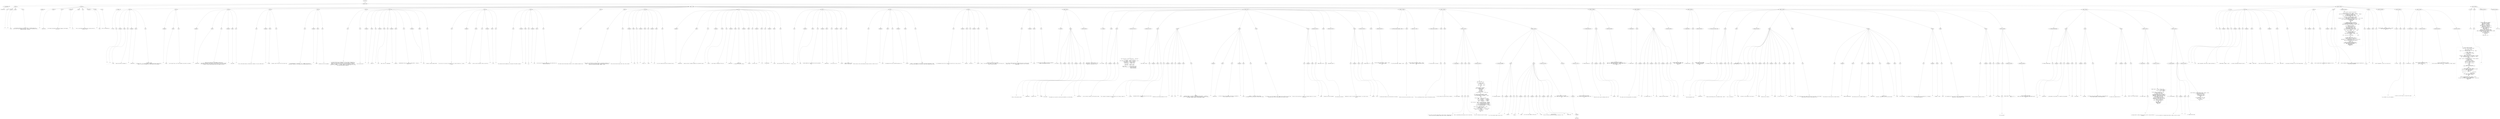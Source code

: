digraph lpegNode {

node [fontname=Helvetica]
edge [style=dashed]

doc_0 [label="doc - 642"]


doc_0 -> { section_1}
{rank=same; section_1}

section_1 [label="section: 1-587"]


// END RANK doc_0

section_1 -> { header_2 prose_3 prose_4 section_5 section_6 section_7}
{rank=same; header_2 prose_3 prose_4 section_5 section_6 section_7}

header_2 [label="1 : Modeselektor"]

prose_3 [label="prose"]

prose_4 [label="prose"]

section_5 [label="section: 12-358"]

section_6 [label="section: 425-514"]

section_7 [label="section: 588-642"]


// END RANK section_1

header_2 -> leaf_8
leaf_8  [color=Gray,shape=rectangle,fontname=Inconsolata,label="* Modeselektor"]
// END RANK header_2

prose_3 -> { raw_9 prespace_10 literal_11 raw_12}
{rank=same; raw_9 prespace_10 literal_11 raw_12}

raw_9 [label="raw"]

prespace_10 [label="prespace"]

literal_11 [label="literal"]

raw_12 [label="raw"]


// END RANK prose_3

raw_9 -> leaf_13
leaf_13  [color=Gray,shape=rectangle,fontname=Inconsolata,label=""]
// END RANK raw_9

prespace_10 -> leaf_14
leaf_14  [color=Gray,shape=rectangle,fontname=Inconsolata,label=""]
// END RANK prespace_10

literal_11 -> leaf_15
leaf_15  [color=Gray,shape=rectangle,fontname=Inconsolata,label="femto"]
// END RANK literal_11

raw_12 -> leaf_16
leaf_16  [color=Gray,shape=rectangle,fontname=Inconsolata,label=" will hold all state for an terminal session, including setup of io,
the main event loop, teardown and exuent.  Soon, we will encapsulate that,
making the library re-entrant.
"]
// END RANK raw_12

prose_4 -> { prespace_17 literal_18 raw_19 prespace_20 literal_21 raw_22 prespace_23 literal_24 raw_25}
{rank=same; prespace_17 literal_18 raw_19 prespace_20 literal_21 raw_22 prespace_23 literal_24 raw_25}

prespace_17 [label="prespace"]

literal_18 [label="literal"]

raw_19 [label="raw"]

prespace_20 [label="prespace"]

literal_21 [label="literal"]

raw_22 [label="raw"]

prespace_23 [label="prespace"]

literal_24 [label="literal"]

raw_25 [label="raw"]


// END RANK prose_4

prespace_17 -> leaf_26
leaf_26  [color=Gray,shape=rectangle,fontname=Inconsolata,label=""]
// END RANK prespace_17

literal_18 -> leaf_27
leaf_27  [color=Gray,shape=rectangle,fontname=Inconsolata,label="modeselektor"]
// END RANK literal_18

raw_19 -> leaf_28
leaf_28  [color=Gray,shape=rectangle,fontname=Inconsolata,label=" is the modal interpreter for the repl language, which becomes
the core of"]
// END RANK raw_19

prespace_20 -> leaf_29
leaf_29  [color=Gray,shape=rectangle,fontname=Inconsolata,label=" "]
// END RANK prespace_20

literal_21 -> leaf_30
leaf_30  [color=Gray,shape=rectangle,fontname=Inconsolata,label="ed"]
// END RANK literal_21

raw_22 -> leaf_31
leaf_31  [color=Gray,shape=rectangle,fontname=Inconsolata,label=".  This is a glorified lookup table with a state switch and
a pointer to the"]
// END RANK raw_22

prespace_23 -> leaf_32
leaf_32  [color=Gray,shape=rectangle,fontname=Inconsolata,label=" "]
// END RANK prespace_23

literal_24 -> leaf_33
leaf_33  [color=Gray,shape=rectangle,fontname=Inconsolata,label="femto"]
// END RANK literal_24

raw_25 -> leaf_34
leaf_34  [color=Gray,shape=rectangle,fontname=Inconsolata,label="cell we're operating on.

"]
// END RANK raw_25

section_5 -> { header_35 prose_36 prose_37 prose_38 prose_39 prose_40 prose_41 prose_42 prose_43 prose_44 prose_45 prose_46 prose_47 prose_48 prose_49 prose_50 prose_51 prose_52 section_53 section_54 section_55 section_56 section_57 section_58 section_59 section_60 section_61}
{rank=same; header_35 prose_36 prose_37 prose_38 prose_39 prose_40 prose_41 prose_42 prose_43 prose_44 prose_45 prose_46 prose_47 prose_48 prose_49 prose_50 prose_51 prose_52 section_53 section_54 section_55 section_56 section_57 section_58 section_59 section_60 section_61}

header_35 [label="2 : Design"]

prose_36 [label="prose"]

prose_37 [label="prose"]

prose_38 [label="prose"]

prose_39 [label="prose"]

prose_40 [label="prose"]

prose_41 [label="prose"]

prose_42 [label="prose"]

prose_43 [label="prose"]

prose_44 [label="prose"]

prose_45 [label="prose"]

prose_46 [label="prose"]

prose_47 [label="prose"]

prose_48 [label="prose"]

prose_49 [label="prose"]

prose_50 [label="prose"]

prose_51 [label="prose"]

prose_52 [label="prose"]

section_53 [label="section: 84-95"]

section_54 [label="section: 96-172"]

section_55 [label="section: 173-183"]

section_56 [label="section: 184-252"]

section_57 [label="section: 276-288"]

section_58 [label="section: 289-303"]

section_59 [label="section: 304-312"]

section_60 [label="section: 313-342"]

section_61 [label="section: 359-402"]


// END RANK section_5

header_35 -> leaf_62
leaf_62  [color=Gray,shape=rectangle,fontname=Inconsolata,label="** Design"]
// END RANK header_35

prose_36 -> { raw_63 prespace_64 literal_65 raw_66 prespace_67 literal_68 raw_69}
{rank=same; raw_63 prespace_64 literal_65 raw_66 prespace_67 literal_68 raw_69}

raw_63 [label="raw"]

prespace_64 [label="prespace"]

literal_65 [label="literal"]

raw_66 [label="raw"]

prespace_67 [label="prespace"]

literal_68 [label="literal"]

raw_69 [label="raw"]


// END RANK prose_36

raw_63 -> leaf_70
leaf_70  [color=Gray,shape=rectangle,fontname=Inconsolata,label="

 "]
// END RANK raw_63

prespace_64 -> leaf_71
leaf_71  [color=Gray,shape=rectangle,fontname=Inconsolata,label=" "]
// END RANK prespace_64

literal_65 -> leaf_72
leaf_72  [color=Gray,shape=rectangle,fontname=Inconsolata,label="femto"]
// END RANK literal_65

raw_66 -> leaf_73
leaf_73  [color=Gray,shape=rectangle,fontname=Inconsolata,label=" passes keystrokes as messages to"]
// END RANK raw_66

prespace_67 -> leaf_74
leaf_74  [color=Gray,shape=rectangle,fontname=Inconsolata,label=" "]
// END RANK prespace_67

literal_68 -> leaf_75
leaf_75  [color=Gray,shape=rectangle,fontname=Inconsolata,label="modeselektor"]
// END RANK literal_68

raw_69 -> leaf_76
leaf_76  [color=Gray,shape=rectangle,fontname=Inconsolata,label=".  It does no writes
to stdout at all.  It is smart enough to categorize and parse various device
reports, but has no knowledge of why those reports were requested.
"]
// END RANK raw_69

prose_37 -> { prespace_77 literal_78 raw_79}
{rank=same; prespace_77 literal_78 raw_79}

prespace_77 [label="prespace"]

literal_78 [label="literal"]

raw_79 [label="raw"]


// END RANK prose_37

prespace_77 -> leaf_80
leaf_80  [color=Gray,shape=rectangle,fontname=Inconsolata,label=""]
// END RANK prespace_77

literal_78 -> leaf_81
leaf_81  [color=Gray,shape=rectangle,fontname=Inconsolata,label="femto"]
// END RANK literal_78

raw_79 -> leaf_82
leaf_82  [color=Gray,shape=rectangle,fontname=Inconsolata,label=" runs the event loop, so all other members are pulled in as modules.
"]
// END RANK raw_79

prose_38 -> { prespace_83 literal_84 raw_85 prespace_86 literal_87 raw_88}
{rank=same; prespace_83 literal_84 raw_85 prespace_86 literal_87 raw_88}

prespace_83 [label="prespace"]

literal_84 [label="literal"]

raw_85 [label="raw"]

prespace_86 [label="prespace"]

literal_87 [label="literal"]

raw_88 [label="raw"]


// END RANK prose_38

prespace_83 -> leaf_89
leaf_89  [color=Gray,shape=rectangle,fontname=Inconsolata,label=""]
// END RANK prespace_83

literal_84 -> leaf_90
leaf_90  [color=Gray,shape=rectangle,fontname=Inconsolata,label="modeselektor"]
// END RANK literal_84

raw_85 -> leaf_91
leaf_91  [color=Gray,shape=rectangle,fontname=Inconsolata,label=" takes care of system-level housekeeping: opening files
and sockets, keeping command history, fuzzy completion, and has its own eval
loop off the main track.  For evaluating lines, it will call a small executor,
so that in a little while we can put the user program in its own"]
// END RANK raw_85

prespace_86 -> leaf_92
leaf_92  [color=Gray,shape=rectangle,fontname=Inconsolata,label=" "]
// END RANK prespace_86

literal_87 -> leaf_93
leaf_93  [color=Gray,shape=rectangle,fontname=Inconsolata,label="LuaL_state"]
// END RANK literal_87

raw_88 -> leaf_94
leaf_94  [color=Gray,shape=rectangle,fontname=Inconsolata,label=".
"]
// END RANK raw_88

prose_39 -> { raw_95 prespace_96 literal_97 raw_98}
{rank=same; raw_95 prespace_96 literal_97 raw_98}

raw_95 [label="raw"]

prespace_96 [label="prespace"]

literal_97 [label="literal"]

raw_98 [label="raw"]


// END RANK prose_39

raw_95 -> leaf_99
leaf_99  [color=Gray,shape=rectangle,fontname=Inconsolata,label="
This is both good practice, and absolutely necessary if we are to REPL other"]
// END RANK raw_95

prespace_96 -> leaf_100
leaf_100  [color=Gray,shape=rectangle,fontname=Inconsolata,label=""]
// END RANK prespace_96

literal_97 -> leaf_101
leaf_101  [color=Gray,shape=rectangle,fontname=Inconsolata,label="bridge"]
// END RANK literal_97

raw_98 -> leaf_102
leaf_102  [color=Gray,shape=rectangle,fontname=Inconsolata,label=" programs, each of which has its own event loop.
"]
// END RANK raw_98

prose_40 -> { raw_103 prespace_104 literal_105 raw_106}
{rank=same; raw_103 prespace_104 literal_105 raw_106}

raw_103 [label="raw"]

prespace_104 [label="prespace"]

literal_105 [label="literal"]

raw_106 [label="raw"]


// END RANK prose_40

raw_103 -> leaf_107
leaf_107  [color=Gray,shape=rectangle,fontname=Inconsolata,label="
The implementation is essentially a VM.  Category and value are
successively looked up in jump tables and the method applied with the"]
// END RANK raw_103

prespace_104 -> leaf_108
leaf_108  [color=Gray,shape=rectangle,fontname=Inconsolata,label=" "]
// END RANK prespace_104

literal_105 -> leaf_109
leaf_109  [color=Gray,shape=rectangle,fontname=Inconsolata,label="modeS"]
// END RANK literal_105

raw_106 -> leaf_110
leaf_110  [color=Gray,shape=rectangle,fontname=Inconsolata,label="
instance as the first argument.
"]
// END RANK raw_106

prose_41 -> { raw_111}
{rank=same; raw_111}

raw_111 [label="raw"]


// END RANK prose_41

raw_111 -> leaf_112
leaf_112  [color=Gray,shape=rectangle,fontname=Inconsolata,label="
The state machine has to represent two sorts of state: the mode we're
operating in, and a buffer of commands.  Our mode engine is modeled after
emacs: rather than have some kind of flag that can be set to \"insert\",
\"navigate\", \"command\", or \"visual\", these will be modeled as swiching the
pointer to jump tables.  If a command needs to know which mode it's in, this
can be done with pointer comparison.
"]
// END RANK raw_111

prose_42 -> { raw_113 prespace_114 literal_115 raw_116 prespace_117 literal_118 raw_119 prespace_120 literal_121 raw_122 prespace_123 literal_124 raw_125}
{rank=same; raw_113 prespace_114 literal_115 raw_116 prespace_117 literal_118 raw_119 prespace_120 literal_121 raw_122 prespace_123 literal_124 raw_125}

raw_113 [label="raw"]

prespace_114 [label="prespace"]

literal_115 [label="literal"]

raw_116 [label="raw"]

prespace_117 [label="prespace"]

literal_118 [label="literal"]

raw_119 [label="raw"]

prespace_120 [label="prespace"]

literal_121 [label="literal"]

raw_122 [label="raw"]

prespace_123 [label="prespace"]

literal_124 [label="literal"]

raw_125 [label="raw"]


// END RANK prose_42

raw_113 -> leaf_126
leaf_126  [color=Gray,shape=rectangle,fontname=Inconsolata,label="
We're starting with"]
// END RANK raw_113

prespace_114 -> leaf_127
leaf_127  [color=Gray,shape=rectangle,fontname=Inconsolata,label=" "]
// END RANK prespace_114

literal_115 -> leaf_128
leaf_128  [color=Gray,shape=rectangle,fontname=Inconsolata,label="vi"]
// END RANK literal_115

raw_116 -> leaf_129
leaf_129  [color=Gray,shape=rectangle,fontname=Inconsolata,label=" mode and"]
// END RANK raw_116

prespace_117 -> leaf_130
leaf_130  [color=Gray,shape=rectangle,fontname=Inconsolata,label=" "]
// END RANK prespace_117

literal_118 -> leaf_131
leaf_131  [color=Gray,shape=rectangle,fontname=Inconsolata,label="nerf"]
// END RANK literal_118

raw_119 -> leaf_132
leaf_132  [color=Gray,shape=rectangle,fontname=Inconsolata,label=" mode, which is a lightweight"]
// END RANK raw_119

prespace_120 -> leaf_133
leaf_133  [color=Gray,shape=rectangle,fontname=Inconsolata,label=""]
// END RANK prespace_120

literal_121 -> leaf_134
leaf_134  [color=Gray,shape=rectangle,fontname=Inconsolata,label="readline"]
// END RANK literal_121

raw_122 -> leaf_135
leaf_135  [color=Gray,shape=rectangle,fontname=Inconsolata,label=" implementation that won't use the command buffer.  Issuing a
command like"]
// END RANK raw_122

prespace_123 -> leaf_136
leaf_136  [color=Gray,shape=rectangle,fontname=Inconsolata,label=" "]
// END RANK prespace_123

literal_124 -> leaf_137
leaf_137  [color=Gray,shape=rectangle,fontname=Inconsolata,label="d3w"]
// END RANK literal_124

raw_125 -> leaf_138
leaf_138  [color=Gray,shape=rectangle,fontname=Inconsolata,label=" requires a simple command buffer.
"]
// END RANK raw_125

prose_43 -> { raw_139 prespace_140 literal_141 raw_142 prespace_143 literal_144 raw_145}
{rank=same; raw_139 prespace_140 literal_141 raw_142 prespace_143 literal_144 raw_145}

raw_139 [label="raw"]

prespace_140 [label="prespace"]

literal_141 [label="literal"]

raw_142 [label="raw"]

prespace_143 [label="prespace"]

literal_144 [label="literal"]

raw_145 [label="raw"]


// END RANK prose_43

raw_139 -> leaf_146
leaf_146  [color=Gray,shape=rectangle,fontname=Inconsolata,label="
The syntax can't be tied to the semantics in any tighly-coupled way. I intend
to support"]
// END RANK raw_139

prespace_140 -> leaf_147
leaf_147  [color=Gray,shape=rectangle,fontname=Inconsolata,label=" "]
// END RANK prespace_140

literal_141 -> leaf_148
leaf_148  [color=Gray,shape=rectangle,fontname=Inconsolata,label="kakoune"]
// END RANK literal_141

raw_142 -> leaf_149
leaf_149  [color=Gray,shape=rectangle,fontname=Inconsolata,label=" syntax as soon as possible; there you would say"]
// END RANK raw_142

prespace_143 -> leaf_150
leaf_150  [color=Gray,shape=rectangle,fontname=Inconsolata,label=" "]
// END RANK prespace_143

literal_144 -> leaf_151
leaf_151  [color=Gray,shape=rectangle,fontname=Inconsolata,label="w3d"]
// END RANK literal_144

raw_145 -> leaf_152
leaf_152  [color=Gray,shape=rectangle,fontname=Inconsolata,label=".
"]
// END RANK raw_145

prose_44 -> { raw_153 prespace_154 literal_155 raw_156 prespace_157 literal_158 raw_159}
{rank=same; raw_153 prespace_154 literal_155 raw_156 prespace_157 literal_158 raw_159}

raw_153 [label="raw"]

prespace_154 [label="prespace"]

literal_155 [label="literal"]

raw_156 [label="raw"]

prespace_157 [label="prespace"]

literal_158 [label="literal"]

raw_159 [label="raw"]


// END RANK prose_44

raw_153 -> leaf_160
leaf_160  [color=Gray,shape=rectangle,fontname=Inconsolata,label="
This implies that the commands can't be aware of the buffer; because"]
// END RANK raw_153

prespace_154 -> leaf_161
leaf_161  [color=Gray,shape=rectangle,fontname=Inconsolata,label=" "]
// END RANK prespace_154

literal_155 -> leaf_162
leaf_162  [color=Gray,shape=rectangle,fontname=Inconsolata,label="d3w"]
// END RANK literal_155

raw_156 -> leaf_163
leaf_163  [color=Gray,shape=rectangle,fontname=Inconsolata,label="
and"]
// END RANK raw_156

prespace_157 -> leaf_164
leaf_164  [color=Gray,shape=rectangle,fontname=Inconsolata,label=" "]
// END RANK prespace_157

literal_158 -> leaf_165
leaf_165  [color=Gray,shape=rectangle,fontname=Inconsolata,label="w3d"]
// END RANK literal_158

raw_159 -> leaf_166
leaf_166  [color=Gray,shape=rectangle,fontname=Inconsolata,label=" are two ways of saying the same thing, they should end in an
identical method call.
"]
// END RANK raw_159

prose_45 -> { raw_167}
{rank=same; raw_167}

raw_167 [label="raw"]


// END RANK prose_45

raw_167 -> leaf_168
leaf_168  [color=Gray,shape=rectangle,fontname=Inconsolata,label="
This means when the time comes we handle it with a secondary dispatch layer.
"]
// END RANK raw_167

prose_46 -> { raw_169}
{rank=same; raw_169}

raw_169 [label="raw"]


// END RANK prose_46

raw_169 -> leaf_170
leaf_170  [color=Gray,shape=rectangle,fontname=Inconsolata,label="
There really are effectively arbitrary levels of indirection possible in an
editor.  This is why we must be absolutely consistent about everything
receiving the same tuple (modeS, category, value).
"]
// END RANK raw_169

prose_47 -> { raw_171 prespace_172 literal_173 raw_174 prespace_175 literal_176 raw_177 prespace_178 literal_179 raw_180}
{rank=same; raw_171 prespace_172 literal_173 raw_174 prespace_175 literal_176 raw_177 prespace_178 literal_179 raw_180}

raw_171 [label="raw"]

prespace_172 [label="prespace"]

literal_173 [label="literal"]

raw_174 [label="raw"]

prespace_175 [label="prespace"]

literal_176 [label="literal"]

raw_177 [label="raw"]

prespace_178 [label="prespace"]

literal_179 [label="literal"]

raw_180 [label="raw"]


// END RANK prose_47

raw_171 -> leaf_181
leaf_181  [color=Gray,shape=rectangle,fontname=Inconsolata,label="
They must also have the same return type, with is either"]
// END RANK raw_171

prespace_172 -> leaf_182
leaf_182  [color=Gray,shape=rectangle,fontname=Inconsolata,label=" "]
// END RANK prespace_172

literal_173 -> leaf_183
leaf_183  [color=Gray,shape=rectangle,fontname=Inconsolata,label="true"]
// END RANK literal_173

raw_174 -> leaf_184
leaf_184  [color=Gray,shape=rectangle,fontname=Inconsolata,label=" or"]
// END RANK raw_174

prespace_175 -> leaf_185
leaf_185  [color=Gray,shape=rectangle,fontname=Inconsolata,label=""]
// END RANK prespace_175

literal_176 -> leaf_186
leaf_186  [color=Gray,shape=rectangle,fontname=Inconsolata,label="false, err"]
// END RANK literal_176

raw_177 -> leaf_187
leaf_187  [color=Gray,shape=rectangle,fontname=Inconsolata,label="  where"]
// END RANK raw_177

prespace_178 -> leaf_188
leaf_188  [color=Gray,shape=rectangle,fontname=Inconsolata,label=" "]
// END RANK prespace_178

literal_179 -> leaf_189
leaf_189  [color=Gray,shape=rectangle,fontname=Inconsolata,label="err"]
// END RANK literal_179

raw_180 -> leaf_190
leaf_190  [color=Gray,shape=rectangle,fontname=Inconsolata,label=" is an error object which may be a primitive string.
"]
// END RANK raw_180

prose_48 -> { prespace_191 literal_192 raw_193 prespace_194 literal_195 raw_196 prespace_197 literal_198 raw_199 prespace_200 literal_201 raw_202 prespace_203 literal_204 raw_205 prespace_206 literal_207 raw_208}
{rank=same; prespace_191 literal_192 raw_193 prespace_194 literal_195 raw_196 prespace_197 literal_198 raw_199 prespace_200 literal_201 raw_202 prespace_203 literal_204 raw_205 prespace_206 literal_207 raw_208}

prespace_191 [label="prespace"]

literal_192 [label="literal"]

raw_193 [label="raw"]

prespace_194 [label="prespace"]

literal_195 [label="literal"]

raw_196 [label="raw"]

prespace_197 [label="prespace"]

literal_198 [label="literal"]

raw_199 [label="raw"]

prespace_200 [label="prespace"]

literal_201 [label="literal"]

raw_202 [label="raw"]

prespace_203 [label="prespace"]

literal_204 [label="literal"]

raw_205 [label="raw"]

prespace_206 [label="prespace"]

literal_207 [label="literal"]

raw_208 [label="raw"]


// END RANK prose_48

prespace_191 -> leaf_209
leaf_209  [color=Gray,shape=rectangle,fontname=Inconsolata,label=""]
// END RANK prespace_191

literal_192 -> leaf_210
leaf_210  [color=Gray,shape=rectangle,fontname=Inconsolata,label="modeselektor"]
// END RANK literal_192

raw_193 -> leaf_211
leaf_211  [color=Gray,shape=rectangle,fontname=Inconsolata,label=" passes any edit or movement commands to an internally-owned"]
// END RANK raw_193

prespace_194 -> leaf_212
leaf_212  [color=Gray,shape=rectangle,fontname=Inconsolata,label=""]
// END RANK prespace_194

literal_195 -> leaf_213
leaf_213  [color=Gray,shape=rectangle,fontname=Inconsolata,label="txtbuf"]
// END RANK literal_195

raw_196 -> leaf_214
leaf_214  [color=Gray,shape=rectangle,fontname=Inconsolata,label=", which keeps all modeling of the line. "]
// END RANK raw_196

prespace_197 -> leaf_215
leaf_215  [color=Gray,shape=rectangle,fontname=Inconsolata,label=" "]
// END RANK prespace_197

literal_198 -> leaf_216
leaf_216  [color=Gray,shape=rectangle,fontname=Inconsolata,label="modeselektor"]
// END RANK literal_198

raw_199 -> leaf_217
leaf_217  [color=Gray,shape=rectangle,fontname=Inconsolata,label=" decides when
to repaint the screen, calling"]
// END RANK raw_199

prespace_200 -> leaf_218
leaf_218  [color=Gray,shape=rectangle,fontname=Inconsolata,label=" "]
// END RANK prespace_200

literal_201 -> leaf_219
leaf_219  [color=Gray,shape=rectangle,fontname=Inconsolata,label="rainbuf"]
// END RANK literal_201

raw_202 -> leaf_220
leaf_220  [color=Gray,shape=rectangle,fontname=Inconsolata,label=" (currently just"]
// END RANK raw_202

prespace_203 -> leaf_221
leaf_221  [color=Gray,shape=rectangle,fontname=Inconsolata,label=" "]
// END RANK prespace_203

literal_204 -> leaf_222
leaf_222  [color=Gray,shape=rectangle,fontname=Inconsolata,label="lex"]
// END RANK literal_204

raw_205 -> leaf_223
leaf_223  [color=Gray,shape=rectangle,fontname=Inconsolata,label=") with a region
of"]
// END RANK raw_205

prespace_206 -> leaf_224
leaf_224  [color=Gray,shape=rectangle,fontname=Inconsolata,label=" "]
// END RANK prespace_206

literal_207 -> leaf_225
leaf_225  [color=Gray,shape=rectangle,fontname=Inconsolata,label="txtbuf"]
// END RANK literal_207

raw_208 -> leaf_226
leaf_226  [color=Gray,shape=rectangle,fontname=Inconsolata,label=" and instructions as to how to paint it.
"]
// END RANK raw_208

prose_49 -> { raw_227 prespace_228 literal_229 raw_230 prespace_231 literal_232 raw_233 prespace_234 literal_235 raw_236}
{rank=same; raw_227 prespace_228 literal_229 raw_230 prespace_231 literal_232 raw_233 prespace_234 literal_235 raw_236}

raw_227 [label="raw"]

prespace_228 [label="prespace"]

literal_229 [label="literal"]

raw_230 [label="raw"]

prespace_231 [label="prespace"]

literal_232 [label="literal"]

raw_233 [label="raw"]

prespace_234 [label="prespace"]

literal_235 [label="literal"]

raw_236 [label="raw"]


// END RANK prose_49

raw_227 -> leaf_237
leaf_237  [color=Gray,shape=rectangle,fontname=Inconsolata,label="
There is one"]
// END RANK raw_227

prespace_228 -> leaf_238
leaf_238  [color=Gray,shape=rectangle,fontname=Inconsolata,label=" "]
// END RANK prespace_228

literal_229 -> leaf_239
leaf_239  [color=Gray,shape=rectangle,fontname=Inconsolata,label="deck"]
// END RANK literal_229

raw_230 -> leaf_240
leaf_240  [color=Gray,shape=rectangle,fontname=Inconsolata,label=" instance member per screen, which tiles the available
space. "]
// END RANK raw_230

prespace_231 -> leaf_241
leaf_241  [color=Gray,shape=rectangle,fontname=Inconsolata,label=" "]
// END RANK prespace_231

literal_232 -> leaf_242
leaf_242  [color=Gray,shape=rectangle,fontname=Inconsolata,label="modeselektor"]
// END RANK literal_232

raw_233 -> leaf_243
leaf_243  [color=Gray,shape=rectangle,fontname=Inconsolata,label=" is the writer, and"]
// END RANK raw_233

prespace_234 -> leaf_244
leaf_244  [color=Gray,shape=rectangle,fontname=Inconsolata,label=" "]
// END RANK prespace_234

literal_235 -> leaf_245
leaf_245  [color=Gray,shape=rectangle,fontname=Inconsolata,label="rainbuf"]
// END RANK literal_235

raw_236 -> leaf_246
leaf_246  [color=Gray,shape=rectangle,fontname=Inconsolata,label=" holds a pointer to the
table for read access.
"]
// END RANK raw_236

prose_50 -> { raw_247 prespace_248 literal_249 raw_250 prespace_251 literal_252 raw_253}
{rank=same; raw_247 prespace_248 literal_249 raw_250 prespace_251 literal_252 raw_253}

raw_247 [label="raw"]

prespace_248 [label="prespace"]

literal_249 [label="literal"]

raw_250 [label="raw"]

prespace_251 [label="prespace"]

literal_252 [label="literal"]

raw_253 [label="raw"]


// END RANK prose_50

raw_247 -> leaf_254
leaf_254  [color=Gray,shape=rectangle,fontname=Inconsolata,label="
When we have our fancy parse engine and quipu structure, txtbuf will call"]
// END RANK raw_247

prespace_248 -> leaf_255
leaf_255  [color=Gray,shape=rectangle,fontname=Inconsolata,label=""]
// END RANK prespace_248

literal_249 -> leaf_256
leaf_256  [color=Gray,shape=rectangle,fontname=Inconsolata,label="comb"]
// END RANK literal_249

raw_250 -> leaf_257
leaf_257  [color=Gray,shape=rectangle,fontname=Inconsolata,label=" to redecorate the syntax tree before passing it to"]
// END RANK raw_250

prespace_251 -> leaf_258
leaf_258  [color=Gray,shape=rectangle,fontname=Inconsolata,label=" "]
// END RANK prespace_251

literal_252 -> leaf_259
leaf_259  [color=Gray,shape=rectangle,fontname=Inconsolata,label="rainbuf"]
// END RANK literal_252

raw_253 -> leaf_260
leaf_260  [color=Gray,shape=rectangle,fontname=Inconsolata,label=" for
markup.  At the moment I'm just going to write some crude lexers, which
will be more than enough for Clu and Lua, which have straightforward syntax.
"]
// END RANK raw_253

prose_51 -> { raw_261 prespace_262 literal_263 raw_264 prespace_265 literal_266 raw_267}
{rank=same; raw_261 prespace_262 literal_263 raw_264 prespace_265 literal_266 raw_267}

raw_261 [label="raw"]

prespace_262 [label="prespace"]

literal_263 [label="literal"]

raw_264 [label="raw"]

prespace_265 [label="prespace"]

literal_266 [label="literal"]

raw_267 [label="raw"]


// END RANK prose_51

raw_261 -> leaf_268
leaf_268  [color=Gray,shape=rectangle,fontname=Inconsolata,label="
An intermediate step could just squeeze the txtbuf into a string, parse it
with"]
// END RANK raw_261

prespace_262 -> leaf_269
leaf_269  [color=Gray,shape=rectangle,fontname=Inconsolata,label=" "]
// END RANK prespace_262

literal_263 -> leaf_270
leaf_270  [color=Gray,shape=rectangle,fontname=Inconsolata,label="espalier"]
// END RANK literal_263

raw_264 -> leaf_271
leaf_271  [color=Gray,shape=rectangle,fontname=Inconsolata,label=" and emit a"]
// END RANK raw_264

prespace_265 -> leaf_272
leaf_272  [color=Gray,shape=rectangle,fontname=Inconsolata,label=" "]
// END RANK prespace_265

literal_266 -> leaf_273
leaf_273  [color=Gray,shape=rectangle,fontname=Inconsolata,label="rainbuf"]
// END RANK literal_266

raw_267 -> leaf_274
leaf_274  [color=Gray,shape=rectangle,fontname=Inconsolata,label=" through the usual recursive method
lookup.  The problem isn't speed, not for a REPL, it's not having error
recovery parsing available.
"]
// END RANK raw_267

prose_52 -> { raw_275 prespace_276 literal_277 raw_278}
{rank=same; raw_275 prespace_276 literal_277 raw_278}

raw_275 [label="raw"]

prespace_276 [label="prespace"]

literal_277 [label="literal"]

raw_278 [label="raw"]


// END RANK prose_52

raw_275 -> leaf_279
leaf_279  [color=Gray,shape=rectangle,fontname=Inconsolata,label="
I will likely content myself with a grammar that kicks in when the user
presses return.  I'll want that to perform rewrites (such as removing
outer-level"]
// END RANK raw_275

prespace_276 -> leaf_280
leaf_280  [color=Gray,shape=rectangle,fontname=Inconsolata,label=" "]
// END RANK prespace_276

literal_277 -> leaf_281
leaf_281  [color=Gray,shape=rectangle,fontname=Inconsolata,label="local"]
// END RANK literal_277

raw_278 -> leaf_282
leaf_282  [color=Gray,shape=rectangle,fontname=Inconsolata,label="s to facilicate copy-pasting) and keep the readline
grammar from becoming too ad-hoc.

"]
// END RANK raw_278

section_53 -> { header_283 prose_284 codeblock_285}
{rank=same; header_283 prose_284 codeblock_285}

header_283 [label="4 : asserts"]

prose_284 [label="prose"]

codeblock_285 [label="code block 89-93"]


// END RANK section_53

header_283 -> leaf_286
leaf_286  [color=Gray,shape=rectangle,fontname=Inconsolata,label="**** asserts"]
// END RANK header_283

prose_284 -> { raw_287 prespace_288 literal_289 raw_290 prespace_291 literal_292 raw_293}
{rank=same; raw_287 prespace_288 literal_289 raw_290 prespace_291 literal_292 raw_293}

raw_287 [label="raw"]

prespace_288 [label="prespace"]

literal_289 [label="literal"]

raw_290 [label="raw"]

prespace_291 [label="prespace"]

literal_292 [label="literal"]

raw_293 [label="raw"]


// END RANK prose_284

raw_287 -> leaf_294
leaf_294  [color=Gray,shape=rectangle,fontname=Inconsolata,label="

  There is little sense running"]
// END RANK raw_287

prespace_288 -> leaf_295
leaf_295  [color=Gray,shape=rectangle,fontname=Inconsolata,label=" "]
// END RANK prespace_288

literal_289 -> leaf_296
leaf_296  [color=Gray,shape=rectangle,fontname=Inconsolata,label="modeselektor"]
// END RANK literal_289

raw_290 -> leaf_297
leaf_297  [color=Gray,shape=rectangle,fontname=Inconsolata,label=" outside of the"]
// END RANK raw_290

prespace_291 -> leaf_298
leaf_298  [color=Gray,shape=rectangle,fontname=Inconsolata,label=" "]
// END RANK prespace_291

literal_292 -> leaf_299
leaf_299  [color=Gray,shape=rectangle,fontname=Inconsolata,label="bridge"]
// END RANK literal_292

raw_293 -> leaf_300
leaf_300  [color=Gray,shape=rectangle,fontname=Inconsolata,label="
environment.
"]
// END RANK raw_293

codeblock_285 -> leaf_301
leaf_301  [color=Gray,shape=rectangle,fontname=Inconsolata,label="assert(meta, \"must have meta in _G\")
assert(write, \"must have write in _G\")
assert(ts, \"must have ts in _G\")"]
// END RANK codeblock_285

section_54 -> { header_302 prose_303 prose_304 codeblock_305 codeblock_306 prose_307 prose_308 prose_309 prose_310 prose_311 codeblock_312 prose_313 codeblock_314 prose_315 codeblock_316 prose_317 codeblock_318}
{rank=same; header_302 prose_303 prose_304 codeblock_305 codeblock_306 prose_307 prose_308 prose_309 prose_310 prose_311 codeblock_312 prose_313 codeblock_314 prose_315 codeblock_316 prose_317 codeblock_318}

header_302 [label="4 : includes"]

prose_303 [label="prose"]

prose_304 [label="prose"]

codeblock_305 [label="code block 102-119"]

codeblock_306 [label="code block 121-123"]

prose_307 [label="prose"]

prose_308 [label="prose"]

prose_309 [label="prose"]

prose_310 [label="prose"]

prose_311 [label="prose"]

codeblock_312 [label="code block 146-148"]

prose_313 [label="prose"]

codeblock_314 [label="code block 152-154"]

prose_315 [label="prose"]

codeblock_316 [label="code block 159-161"]

prose_317 [label="prose"]

codeblock_318 [label="code block 166-170"]


// END RANK section_54

header_302 -> leaf_319
leaf_319  [color=Gray,shape=rectangle,fontname=Inconsolata,label="**** includes"]
// END RANK header_302

prose_303 -> { raw_320}
{rank=same; raw_320}

raw_320 [label="raw"]


// END RANK prose_303

raw_320 -> leaf_321
leaf_321  [color=Gray,shape=rectangle,fontname=Inconsolata,label="

The easiest way to go mad in concurrent environments is to share memory.
"]
// END RANK raw_320

prose_304 -> { prespace_322 literal_323 raw_324}
{rank=same; prespace_322 literal_323 raw_324}

prespace_322 [label="prespace"]

literal_323 [label="literal"]

raw_324 [label="raw"]


// END RANK prose_304

prespace_322 -> leaf_325
leaf_325  [color=Gray,shape=rectangle,fontname=Inconsolata,label=""]
// END RANK prespace_322

literal_323 -> leaf_326
leaf_326  [color=Gray,shape=rectangle,fontname=Inconsolata,label="modeselektor"]
// END RANK literal_323

raw_324 -> leaf_327
leaf_327  [color=Gray,shape=rectangle,fontname=Inconsolata,label=" will own txtbuf, historian, and the entire screen.
"]
// END RANK raw_324

codeblock_305 -> leaf_328
leaf_328  [color=Gray,shape=rectangle,fontname=Inconsolata,label="local stacktrace = require \"stacktrace\" . stacktrace

local Txtbuf    = require \"txtbuf\"
local Resbuf    = require \"resbuf\" -- Not currently used...
local Rainbuf   = require \"rainbuf\"
local Historian = require \"historian\"
local Lex       = require \"lex\"
local Zoneherd  = require \"zone\"

local Nerf   = require \"nerf\"
local Search = require \"search\"

local concat         = assert(table.concat)
local sub, gsub, rep = assert(string.sub),
                       assert(string.gsub),
                       assert(string.rep)"]
// END RANK codeblock_305

codeblock_306 -> leaf_329
leaf_329  [color=Gray,shape=rectangle,fontname=Inconsolata,label="local ModeS = meta()"]
// END RANK codeblock_306

prose_307 -> { raw_330 prespace_331 literal_332 raw_333}
{rank=same; raw_330 prespace_331 literal_332 raw_333}

raw_330 [label="raw"]

prespace_331 [label="prespace"]

literal_332 [label="literal"]

raw_333 [label="raw"]


// END RANK prose_307

raw_330 -> leaf_334
leaf_334  [color=Gray,shape=rectangle,fontname=Inconsolata,label="
Color schemes are supposed to be one-and-done, and I strongly suspect we
have a"]
// END RANK raw_330

prespace_331 -> leaf_335
leaf_335  [color=Gray,shape=rectangle,fontname=Inconsolata,label=" "]
// END RANK prespace_331

literal_332 -> leaf_336
leaf_336  [color=Gray,shape=rectangle,fontname=Inconsolata,label="__concat"]
// END RANK literal_332

raw_333 -> leaf_337
leaf_337  [color=Gray,shape=rectangle,fontname=Inconsolata,label=" dominated workflow, although I have yet to turn on the
profiler.
"]
// END RANK raw_333

prose_308 -> { raw_338 prespace_339 literal_340 raw_341 prespace_342 literal_343 raw_344}
{rank=same; raw_338 prespace_339 literal_340 raw_341 prespace_342 literal_343 raw_344}

raw_338 [label="raw"]

prespace_339 [label="prespace"]

literal_340 [label="literal"]

raw_341 [label="raw"]

prespace_342 [label="prespace"]

literal_343 [label="literal"]

raw_344 [label="raw"]


// END RANK prose_308

raw_338 -> leaf_345
leaf_345  [color=Gray,shape=rectangle,fontname=Inconsolata,label="
Therefore we use reference equality for the"]
// END RANK raw_338

prespace_339 -> leaf_346
leaf_346  [color=Gray,shape=rectangle,fontname=Inconsolata,label=" "]
// END RANK prespace_339

literal_340 -> leaf_347
leaf_347  [color=Gray,shape=rectangle,fontname=Inconsolata,label="color"]
// END RANK literal_340

raw_341 -> leaf_348
leaf_348  [color=Gray,shape=rectangle,fontname=Inconsolata,label=" and"]
// END RANK raw_341

prespace_342 -> leaf_349
leaf_349  [color=Gray,shape=rectangle,fontname=Inconsolata,label=" "]
// END RANK prespace_342

literal_343 -> leaf_350
leaf_350  [color=Gray,shape=rectangle,fontname=Inconsolata,label="hints"]
// END RANK literal_343

raw_344 -> leaf_351
leaf_351  [color=Gray,shape=rectangle,fontname=Inconsolata,label=" tables.
Switching themes is a matter of repopulating those tables.  I intend to
isolate this within an instance so that multiple terminals can each run their
own theme, through a simple 'fat inheritance' method.
"]
// END RANK raw_344

prose_309 -> { prespace_352 literal_353 raw_354 prespace_355 italic_356 raw_357}
{rank=same; prespace_352 literal_353 raw_354 prespace_355 italic_356 raw_357}

prespace_352 [label="prespace"]

literal_353 [label="literal"]

raw_354 [label="raw"]

prespace_355 [label="prespace"]

italic_356 [label="italic"]

raw_357 [label="raw"]


// END RANK prose_309

prespace_352 -> leaf_358
leaf_358  [color=Gray,shape=rectangle,fontname=Inconsolata,label=""]
// END RANK prespace_352

literal_353 -> leaf_359
leaf_359  [color=Gray,shape=rectangle,fontname=Inconsolata,label="modeselektor"]
// END RANK literal_353

raw_354 -> leaf_360
leaf_360  [color=Gray,shape=rectangle,fontname=Inconsolata,label=" is what you might call hypermodal. Everything is isolated in
its own lookup, that is, we use"]
// END RANK raw_354

prespace_355 -> leaf_361
leaf_361  [color=Gray,shape=rectangle,fontname=Inconsolata,label=" "]
// END RANK prespace_355

italic_356 -> leaf_362
leaf_362  [color=Gray,shape=rectangle,fontname=Inconsolata,label="value"]
// END RANK italic_356

raw_357 -> leaf_363
leaf_363  [color=Gray,shape=rectangle,fontname=Inconsolata,label=" equality.  This lets us pass strings
as messages and use jump tables to resolve most things.
"]
// END RANK raw_357

prose_310 -> { raw_364}
{rank=same; raw_364}

raw_364 [label="raw"]


// END RANK prose_310

raw_364 -> leaf_365
leaf_365  [color=Gray,shape=rectangle,fontname=Inconsolata,label="
It typically runs at the speed of human fingers and can afford to be much less
efficient than it will be, even before the JIT gets involved.
"]
// END RANK raw_364

prose_311 -> { raw_366 prespace_367 literal_368 raw_369}
{rank=same; raw_366 prespace_367 literal_368 raw_369}

raw_366 [label="raw"]

prespace_367 [label="prespace"]

literal_368 [label="literal"]

raw_369 [label="raw"]


// END RANK prose_311

raw_366 -> leaf_370
leaf_370  [color=Gray,shape=rectangle,fontname=Inconsolata,label="
Note also that everything is a method, our dispatch pattern will always
include the"]
// END RANK raw_366

prespace_367 -> leaf_371
leaf_371  [color=Gray,shape=rectangle,fontname=Inconsolata,label=" "]
// END RANK prespace_367

literal_368 -> leaf_372
leaf_372  [color=Gray,shape=rectangle,fontname=Inconsolata,label="modeS"]
// END RANK literal_368

raw_369 -> leaf_373
leaf_373  [color=Gray,shape=rectangle,fontname=Inconsolata,label=" instance as the first argument.
"]
// END RANK raw_369

codeblock_312 -> leaf_374
leaf_374  [color=Gray,shape=rectangle,fontname=Inconsolata,label="ModeS.modes = Nerf"]
// END RANK codeblock_312

prose_313 -> { raw_375}
{rank=same; raw_375}

raw_375 [label="raw"]


// END RANK prose_313

raw_375 -> leaf_376
leaf_376  [color=Gray,shape=rectangle,fontname=Inconsolata,label="
With some semi-constants:
"]
// END RANK raw_375

codeblock_314 -> leaf_377
leaf_377  [color=Gray,shape=rectangle,fontname=Inconsolata,label="ModeS.REPL_LINE = 2"]
// END RANK codeblock_314

prose_315 -> { raw_378 prespace_379 literal_380 raw_381}
{rank=same; raw_378 prespace_379 literal_380 raw_381}

raw_378 [label="raw"]

prespace_379 [label="prespace"]

literal_380 [label="literal"]

raw_381 [label="raw"]


// END RANK prose_315

raw_378 -> leaf_382
leaf_382  [color=Gray,shape=rectangle,fontname=Inconsolata,label="
Sometimes its useful to briefly override handlers, so we check values
against"]
// END RANK raw_378

prespace_379 -> leaf_383
leaf_383  [color=Gray,shape=rectangle,fontname=Inconsolata,label=" "]
// END RANK prespace_379

literal_380 -> leaf_384
leaf_384  [color=Gray,shape=rectangle,fontname=Inconsolata,label="special"]
// END RANK literal_380

raw_381 -> leaf_385
leaf_385  [color=Gray,shape=rectangle,fontname=Inconsolata,label=" first:
"]
// END RANK raw_381

codeblock_316 -> leaf_386
leaf_386  [color=Gray,shape=rectangle,fontname=Inconsolata,label="ModeS.special = {}"]
// END RANK codeblock_316

prose_317 -> { raw_387}
{rank=same; raw_387}

raw_387 [label="raw"]


// END RANK prose_317

raw_387 -> leaf_388
leaf_388  [color=Gray,shape=rectangle,fontname=Inconsolata,label="
A simple pass-through so we can see what we're missing.
"]
// END RANK raw_387

codeblock_318 -> leaf_389
leaf_389  [color=Gray,shape=rectangle,fontname=Inconsolata,label="function ModeS.default(modeS, category, value)
    return write(ts(value))
end"]
// END RANK codeblock_318

section_55 -> { header_390 prose_391 codeblock_392}
{rank=same; header_390 prose_391 codeblock_392}

header_390 [label="3 : self-insert(modeS, category, value)"]

prose_391 [label="prose"]

codeblock_392 [label="code block 177-181"]


// END RANK section_55

header_390 -> leaf_393
leaf_393  [color=Gray,shape=rectangle,fontname=Inconsolata,label="*** self-insert(modeS, category, value)"]
// END RANK header_390

prose_391 -> { raw_394}
{rank=same; raw_394}

raw_394 [label="raw"]


// END RANK prose_391

raw_394 -> leaf_395
leaf_395  [color=Gray,shape=rectangle,fontname=Inconsolata,label="

Inserts the value into the txtbuf at cursor.
"]
// END RANK raw_394

codeblock_392 -> leaf_396
leaf_396  [color=Gray,shape=rectangle,fontname=Inconsolata,label="function ModeS.insert(modeS, category, value)
    local success =  modeS.txtbuf:insert(value)
end"]
// END RANK codeblock_392

section_56 -> { header_397 prose_398 prose_399 section_400 section_401}
{rank=same; header_397 prose_398 prose_399 section_400 section_401}

header_397 [label="3 : status painter (colwrite)"]

prose_398 [label="prose"]

prose_399 [label="prose"]

section_400 [label="section: 191-252"]

section_401 [label="section: 253-275"]


// END RANK section_56

header_397 -> leaf_402
leaf_402  [color=Gray,shape=rectangle,fontname=Inconsolata,label="*** status painter (colwrite)"]
// END RANK header_397

prose_398 -> { raw_403}
{rank=same; raw_403}

raw_403 [label="raw"]


// END RANK prose_398

raw_403 -> leaf_404
leaf_404  [color=Gray,shape=rectangle,fontname=Inconsolata,label="

This is a grab-bag with many traces of the bootstrap process.
"]
// END RANK raw_403

prose_399 -> { raw_405}
{rank=same; raw_405}

raw_405 [label="raw"]


// END RANK prose_399

raw_405 -> leaf_406
leaf_406  [color=Gray,shape=rectangle,fontname=Inconsolata,label="
It also contains the state-of-the-art renderers.

"]
// END RANK raw_405

section_400 -> { header_407 prose_408 prose_409 prose_410 codeblock_411}
{rank=same; header_407 prose_408 prose_409 prose_410 codeblock_411}

header_407 [label="4 : bootstrappers"]

prose_408 [label="prose"]

prose_409 [label="prose"]

prose_410 [label="prose"]

codeblock_411 [label="code block 200-251"]


// END RANK section_400

header_407 -> leaf_412
leaf_412  [color=Gray,shape=rectangle,fontname=Inconsolata,label="**** bootstrappers"]
// END RANK header_407

prose_408 -> { raw_413}
{rank=same; raw_413}

raw_413 [label="raw"]


// END RANK prose_408

raw_413 -> leaf_414
leaf_414  [color=Gray,shape=rectangle,fontname=Inconsolata,label="

A lot of this just paints mouse events, which we aren't using and won't be
able to use until we rigorously keep track of what's printed where.
"]
// END RANK raw_413

prose_409 -> { raw_415}
{rank=same; raw_415}

raw_415 [label="raw"]


// END RANK prose_409

raw_415 -> leaf_416
leaf_416  [color=Gray,shape=rectangle,fontname=Inconsolata,label="
Which is painstaking and annoying, but we'll get there...
"]
// END RANK raw_415

prose_410 -> { raw_417}
{rank=same; raw_417}

raw_417 [label="raw"]


// END RANK prose_410

raw_417 -> leaf_418
leaf_418  [color=Gray,shape=rectangle,fontname=Inconsolata,label="
This will continue to exist for awhile.
"]
// END RANK raw_417

codeblock_411 -> leaf_419
leaf_419  [color=Gray,shape=rectangle,fontname=Inconsolata,label="local STAT_ICON = \"◉ \"

local function tf(bool)
   if bool then
      return ts(\"t\", \"true\")
   else
      return ts(\"f\", \"false\")
   end
end

local function pr_mouse(m)
   return a.magenta(m.button) .. \": \"
      .. a.bright(m.kind) .. \" \"
      .. tf(m.shift) .. \" \"
      .. tf(m.meta) .. \" \"
      .. tf(m.ctrl) .. \" \"
      .. tf(m.moving) .. \" \"
      .. tf(m.scrolling) .. \" \"
      .. a.cyan(m.col) .. \",\" .. a.cyan(m.row)
end

local function mk_paint(fragment, shade)
   return function(category, action)
      return shade(category .. fragment .. action)
   end
end

local act_map = { MOUSE  = pr_mouse,
                  NAV    = mk_paint(\": \", a.italic),
                  CTRL   = mk_paint(\": \", c.field),
                  ALT    = mk_paint(\": \", a.underscore),
                  ASCII  = mk_paint(\": \", c.table),
                  NYI    = mk_paint(\": \", a.red)}

local icon_map = { MOUSE = mk_paint(STAT_ICON, c.userdata),
                   NAV   = mk_paint(STAT_ICON, a.magenta),
                   CTRL  = mk_paint(STAT_ICON, a.blue),
                   ALT   = mk_paint(STAT_ICON, c[\"function\"]),
                   ASCII = mk_paint(STAT_ICON, a.green),
                   NYI   = mk_paint(STAT_ICON .. \"! \", a.red) }

local function _make_icon(category, value)
   local icon = \"\"
   if category == \"MOUSE\" then
      phrase = icon_map[category](\"\", pr_mouse(value))
   else
      phrase = icon_map[category](\"\", ts(value))
   end
   return phrase
end"]
// END RANK codeblock_411

section_401 -> { header_420 prose_421 prose_422 codeblock_423 structure_424 codeblock_425}
{rank=same; header_420 prose_421 prose_422 codeblock_423 structure_424 codeblock_425}

header_420 [label="4 : dimensional getters"]

prose_421 [label="prose"]

prose_422 [label="prose"]

codeblock_423 [label="code block 261-265"]

structure_424 [label="structure"]

codeblock_425 [label="code block 270-274"]


// END RANK section_401

header_420 -> leaf_426
leaf_426  [color=Gray,shape=rectangle,fontname=Inconsolata,label="**** dimensional getters"]
// END RANK header_420

prose_421 -> { raw_427 prespace_428 literal_429 raw_430}
{rank=same; raw_427 prespace_428 literal_429 raw_430}

raw_427 [label="raw"]

prespace_428 [label="prespace"]

literal_429 [label="literal"]

raw_430 [label="raw"]


// END RANK prose_421

raw_427 -> leaf_431
leaf_431  [color=Gray,shape=rectangle,fontname=Inconsolata,label="

Any of this business needs to move to the"]
// END RANK raw_427

prespace_428 -> leaf_432
leaf_432  [color=Gray,shape=rectangle,fontname=Inconsolata,label=" "]
// END RANK prespace_428

literal_429 -> leaf_433
leaf_433  [color=Gray,shape=rectangle,fontname=Inconsolata,label="zoneherd"]
// END RANK literal_429

raw_430 -> leaf_434
leaf_434  [color=Gray,shape=rectangle,fontname=Inconsolata,label=".
"]
// END RANK raw_430

prose_422 -> { raw_435 prespace_436 literal_437 raw_438 prespace_439 literal_440 raw_441 prespace_442 literal_443 raw_444}
{rank=same; raw_435 prespace_436 literal_437 raw_438 prespace_439 literal_440 raw_441 prespace_442 literal_443 raw_444}

raw_435 [label="raw"]

prespace_436 [label="prespace"]

literal_437 [label="literal"]

raw_438 [label="raw"]

prespace_439 [label="prespace"]

literal_440 [label="literal"]

raw_441 [label="raw"]

prespace_442 [label="prespace"]

literal_443 [label="literal"]

raw_444 [label="raw"]


// END RANK prose_422

raw_435 -> leaf_445
leaf_445  [color=Gray,shape=rectangle,fontname=Inconsolata,label="
Ideally,"]
// END RANK raw_435

prespace_436 -> leaf_446
leaf_446  [color=Gray,shape=rectangle,fontname=Inconsolata,label=" "]
// END RANK prespace_436

literal_437 -> leaf_447
leaf_447  [color=Gray,shape=rectangle,fontname=Inconsolata,label="modeS"]
// END RANK literal_437

raw_438 -> leaf_448
leaf_448  [color=Gray,shape=rectangle,fontname=Inconsolata,label=" will hold values needed to reflow the"]
// END RANK raw_438

prespace_439 -> leaf_449
leaf_449  [color=Gray,shape=rectangle,fontname=Inconsolata,label=" "]
// END RANK prespace_439

literal_440 -> leaf_450
leaf_450  [color=Gray,shape=rectangle,fontname=Inconsolata,label="zones"]
// END RANK literal_440

raw_441 -> leaf_451
leaf_451  [color=Gray,shape=rectangle,fontname=Inconsolata,label=" and everything
else will be both calculated and accessed (internally) from"]
// END RANK raw_441

prespace_442 -> leaf_452
leaf_452  [color=Gray,shape=rectangle,fontname=Inconsolata,label=" "]
// END RANK prespace_442

literal_443 -> leaf_453
leaf_453  [color=Gray,shape=rectangle,fontname=Inconsolata,label="modeS.zones"]
// END RANK literal_443

raw_444 -> leaf_454
leaf_454  [color=Gray,shape=rectangle,fontname=Inconsolata,label=".
"]
// END RANK raw_444

codeblock_423 -> leaf_455
leaf_455  [color=Gray,shape=rectangle,fontname=Inconsolata,label="function ModeS.cur_col(modeS)
   return modeS.txtbuf.cursor + modeS.l_margin - 1
end"]
// END RANK codeblock_423

structure_424 -> { hashline_456}
{rank=same; hashline_456}

hashline_456 [label="hashline"]


// END RANK structure_424

hashline_456 -> { hashtag_457}
{rank=same; hashtag_457}

hashtag_457 [label="hashtag"]


// END RANK hashline_456

hashtag_457 -> leaf_458
leaf_458  [color=Gray,shape=rectangle,fontname=Inconsolata,label="deprecated"]
// END RANK hashtag_457

codeblock_425 -> leaf_459
leaf_459  [color=Gray,shape=rectangle,fontname=Inconsolata,label="function ModeS.replLine(modeS)
   return modeS.repl_top + #modeS.txtbuf.lines - 1
end"]
// END RANK codeblock_425

section_57 -> { header_460 prose_461 codeblock_462}
{rank=same; header_460 prose_461 codeblock_462}

header_460 [label="3 : ModeS:placeCursor()"]

prose_461 [label="prose"]

codeblock_462 [label="code block 280-286"]


// END RANK section_57

header_460 -> leaf_463
leaf_463  [color=Gray,shape=rectangle,fontname=Inconsolata,label="*** ModeS:placeCursor()"]
// END RANK header_460

prose_461 -> { raw_464 prespace_465 literal_466 raw_467}
{rank=same; raw_464 prespace_465 literal_466 raw_467}

raw_464 [label="raw"]

prespace_465 [label="prespace"]

literal_466 [label="literal"]

raw_467 [label="raw"]


// END RANK prose_461

raw_464 -> leaf_468
leaf_468  [color=Gray,shape=rectangle,fontname=Inconsolata,label="

Places the cursor where it belongs within the"]
// END RANK raw_464

prespace_465 -> leaf_469
leaf_469  [color=Gray,shape=rectangle,fontname=Inconsolata,label=" "]
// END RANK prespace_465

literal_466 -> leaf_470
leaf_470  [color=Gray,shape=rectangle,fontname=Inconsolata,label="command"]
// END RANK literal_466

raw_467 -> leaf_471
leaf_471  [color=Gray,shape=rectangle,fontname=Inconsolata,label=" zone.
"]
// END RANK raw_467

codeblock_462 -> leaf_472
leaf_472  [color=Gray,shape=rectangle,fontname=Inconsolata,label="function ModeS.placeCursor(modeS)
   local col = modeS.zones.command.tc + modeS.txtbuf.cursor - 1
   local row = modeS.zones.command.tr + modeS.txtbuf.cur_row - 1
   write(a.colrow(col, row))
end"]
// END RANK codeblock_462

section_58 -> { header_473 prose_474 prose_475 codeblock_476}
{rank=same; header_473 prose_474 prose_475 codeblock_476}

header_473 [label="3 : ModeS:paint()"]

prose_474 [label="prose"]

prose_475 [label="prose"]

codeblock_476 [label="code block 296-301"]


// END RANK section_58

header_473 -> leaf_477
leaf_477  [color=Gray,shape=rectangle,fontname=Inconsolata,label="*** ModeS:paint()"]
// END RANK header_473

prose_474 -> { raw_478}
{rank=same; raw_478}

raw_478 [label="raw"]


// END RANK prose_474

raw_478 -> leaf_479
leaf_479  [color=Gray,shape=rectangle,fontname=Inconsolata,label="

This simply calls the same method on the zoneherd.
"]
// END RANK raw_478

prose_475 -> { prespace_480 literal_481 raw_482 prespace_483 literal_484 raw_485 prespace_486 literal_487 raw_488}
{rank=same; prespace_480 literal_481 raw_482 prespace_483 literal_484 raw_485 prespace_486 literal_487 raw_488}

prespace_480 [label="prespace"]

literal_481 [label="literal"]

raw_482 [label="raw"]

prespace_483 [label="prespace"]

literal_484 [label="literal"]

raw_485 [label="raw"]

prespace_486 [label="prespace"]

literal_487 [label="literal"]

raw_488 [label="raw"]


// END RANK prose_475

prespace_480 -> leaf_489
leaf_489  [color=Gray,shape=rectangle,fontname=Inconsolata,label=""]
// END RANK prespace_480

literal_481 -> leaf_490
leaf_490  [color=Gray,shape=rectangle,fontname=Inconsolata,label="all"]
// END RANK literal_481

raw_482 -> leaf_491
leaf_491  [color=Gray,shape=rectangle,fontname=Inconsolata,label=" is a boolean which, if"]
// END RANK raw_482

prespace_483 -> leaf_492
leaf_492  [color=Gray,shape=rectangle,fontname=Inconsolata,label=" "]
// END RANK prespace_483

literal_484 -> leaf_493
leaf_493  [color=Gray,shape=rectangle,fontname=Inconsolata,label="true"]
// END RANK literal_484

raw_485 -> leaf_494
leaf_494  [color=Gray,shape=rectangle,fontname=Inconsolata,label=", repaints everything whether"]
// END RANK raw_485

prespace_486 -> leaf_495
leaf_495  [color=Gray,shape=rectangle,fontname=Inconsolata,label=" "]
// END RANK prespace_486

literal_487 -> leaf_496
leaf_496  [color=Gray,shape=rectangle,fontname=Inconsolata,label=".touched"]
// END RANK literal_487

raw_488 -> leaf_497
leaf_497  [color=Gray,shape=rectangle,fontname=Inconsolata,label="
or no.
"]
// END RANK raw_488

codeblock_476 -> leaf_498
leaf_498  [color=Gray,shape=rectangle,fontname=Inconsolata,label="function ModeS.paint(modeS, all)
   modeS.zones:paint(modeS, all)
   return modeS
end"]
// END RANK codeblock_476

section_59 -> { header_499 prose_500 codeblock_501}
{rank=same; header_499 prose_500 codeblock_501}

header_499 [label="3 : ModeS:reflow()"]

prose_500 [label="prose"]

codeblock_501 [label="code block 306-311"]


// END RANK section_59

header_499 -> leaf_502
leaf_502  [color=Gray,shape=rectangle,fontname=Inconsolata,label="*** ModeS:reflow()"]
// END RANK header_499

prose_500 -> { raw_503}
{rank=same; raw_503}

raw_503 [label="raw"]


// END RANK prose_500

raw_503 -> leaf_504
leaf_504  [color=Gray,shape=rectangle,fontname=Inconsolata,label="
"]
// END RANK raw_503

codeblock_501 -> leaf_505
leaf_505  [color=Gray,shape=rectangle,fontname=Inconsolata,label="function ModeS.reflow(modeS)
   modeS.zones:reflow(modeS)
   modeS:paint(true)
end"]
// END RANK codeblock_501

section_60 -> { header_506 prose_507 prose_508 codeblock_509 prose_510 prose_511 prose_512 prose_513 prose_514 prose_515 section_516}
{rank=same; header_506 prose_507 prose_508 codeblock_509 prose_510 prose_511 prose_512 prose_513 prose_514 prose_515 section_516}

header_506 [label="3 : Prompts and modes / raga"]

prose_507 [label="prose"]

prose_508 [label="prose"]

codeblock_509 [label="code block 319-322"]

prose_510 [label="prose"]

prose_511 [label="prose"]

prose_512 [label="prose"]

prose_513 [label="prose"]

prose_514 [label="prose"]

prose_515 [label="prose"]

section_516 [label="section: 343-358"]


// END RANK section_60

header_506 -> leaf_517
leaf_517  [color=Gray,shape=rectangle,fontname=Inconsolata,label="*** Prompts and modes / raga"]
// END RANK header_506

prose_507 -> { raw_518 prespace_519 literal_520 raw_521}
{rank=same; raw_518 prespace_519 literal_520 raw_521}

raw_518 [label="raw"]

prespace_519 [label="prespace"]

literal_520 [label="literal"]

raw_521 [label="raw"]


// END RANK prose_507

raw_518 -> leaf_522
leaf_522  [color=Gray,shape=rectangle,fontname=Inconsolata,label="

Time to add modes to the"]
// END RANK raw_518

prespace_519 -> leaf_523
leaf_523  [color=Gray,shape=rectangle,fontname=Inconsolata,label=" "]
// END RANK prespace_519

literal_520 -> leaf_524
leaf_524  [color=Gray,shape=rectangle,fontname=Inconsolata,label="modeselektor"]
// END RANK literal_520

raw_521 -> leaf_525
leaf_525  [color=Gray,shape=rectangle,fontname=Inconsolata,label="!
"]
// END RANK raw_521

prose_508 -> { raw_526}
{rank=same; raw_526}

raw_526 [label="raw"]


// END RANK prose_508

raw_526 -> leaf_527
leaf_527  [color=Gray,shape=rectangle,fontname=Inconsolata,label="
Right now everything works on the default mode, \"insert\":
"]
// END RANK raw_526

codeblock_509 -> leaf_528
leaf_528  [color=Gray,shape=rectangle,fontname=Inconsolata,label="ModeS.raga = \"nerf\"
ModeS.raga_default = \"nerf\""]
// END RANK codeblock_509

prose_510 -> { raw_529 prespace_530 literal_531 raw_532 prespace_533 literal_534 raw_535 prespace_536 literal_537 raw_538 prespace_539 literal_540 raw_541}
{rank=same; raw_529 prespace_530 literal_531 raw_532 prespace_533 literal_534 raw_535 prespace_536 literal_537 raw_538 prespace_539 literal_540 raw_541}

raw_529 [label="raw"]

prespace_530 [label="prespace"]

literal_531 [label="literal"]

raw_532 [label="raw"]

prespace_533 [label="prespace"]

literal_534 [label="literal"]

raw_535 [label="raw"]

prespace_536 [label="prespace"]

literal_537 [label="literal"]

raw_538 [label="raw"]

prespace_539 [label="prespace"]

literal_540 [label="literal"]

raw_541 [label="raw"]


// END RANK prose_510

raw_529 -> leaf_542
leaf_542  [color=Gray,shape=rectangle,fontname=Inconsolata,label="
Yes, I'm calling it"]
// END RANK raw_529

prespace_530 -> leaf_543
leaf_543  [color=Gray,shape=rectangle,fontname=Inconsolata,label=" "]
// END RANK prespace_530

literal_531 -> leaf_544
leaf_544  [color=Gray,shape=rectangle,fontname=Inconsolata,label="raga"]
// END RANK literal_531

raw_532 -> leaf_545
leaf_545  [color=Gray,shape=rectangle,fontname=Inconsolata,label=" and that's a bit precious, but we have a"]
// END RANK raw_532

prespace_533 -> leaf_546
leaf_546  [color=Gray,shape=rectangle,fontname=Inconsolata,label=" "]
// END RANK prespace_533

literal_534 -> leaf_547
leaf_547  [color=Gray,shape=rectangle,fontname=Inconsolata,label="modes"]
// END RANK literal_534

raw_535 -> leaf_548
leaf_548  [color=Gray,shape=rectangle,fontname=Inconsolata,label="
table and use it heavily. "]
// END RANK raw_535

prespace_536 -> leaf_549
leaf_549  [color=Gray,shape=rectangle,fontname=Inconsolata,label=" "]
// END RANK prespace_536

literal_537 -> leaf_550
leaf_550  [color=Gray,shape=rectangle,fontname=Inconsolata,label="modes"]
// END RANK literal_537

raw_538 -> leaf_551
leaf_551  [color=Gray,shape=rectangle,fontname=Inconsolata,label=" is kind of short for"]
// END RANK raw_538

prespace_539 -> leaf_552
leaf_552  [color=Gray,shape=rectangle,fontname=Inconsolata,label=" "]
// END RANK prespace_539

literal_540 -> leaf_553
leaf_553  [color=Gray,shape=rectangle,fontname=Inconsolata,label="modal selector"]
// END RANK literal_540

raw_541 -> leaf_554
leaf_554  [color=Gray,shape=rectangle,fontname=Inconsolata,label=".
"]
// END RANK raw_541

prose_511 -> { raw_555}
{rank=same; raw_555}

raw_555 [label="raw"]


// END RANK prose_511

raw_555 -> leaf_556
leaf_556  [color=Gray,shape=rectangle,fontname=Inconsolata,label="
We'll need several basic modes and some ways to do overlay, and we need a
single source of truth as to what mode we're in.
"]
// END RANK raw_555

prose_512 -> { raw_557 prespace_558 literal_559 raw_560 prespace_561 literal_562 raw_563 prespace_564 literal_565 raw_566}
{rank=same; raw_557 prespace_558 literal_559 raw_560 prespace_561 literal_562 raw_563 prespace_564 literal_565 raw_566}

raw_557 [label="raw"]

prespace_558 [label="prespace"]

literal_559 [label="literal"]

raw_560 [label="raw"]

prespace_561 [label="prespace"]

literal_562 [label="literal"]

raw_563 [label="raw"]

prespace_564 [label="prespace"]

literal_565 [label="literal"]

raw_566 [label="raw"]


// END RANK prose_512

raw_557 -> leaf_567
leaf_567  [color=Gray,shape=rectangle,fontname=Inconsolata,label="
The entrance for that should be a single function,"]
// END RANK raw_557

prespace_558 -> leaf_568
leaf_568  [color=Gray,shape=rectangle,fontname=Inconsolata,label=" "]
// END RANK prespace_558

literal_559 -> leaf_569
leaf_569  [color=Gray,shape=rectangle,fontname=Inconsolata,label="ModeS:shiftMode(raga)"]
// END RANK literal_559

raw_560 -> leaf_570
leaf_570  [color=Gray,shape=rectangle,fontname=Inconsolata,label=",
which takes care of all stateful changes to"]
// END RANK raw_560

prespace_561 -> leaf_571
leaf_571  [color=Gray,shape=rectangle,fontname=Inconsolata,label=" "]
// END RANK prespace_561

literal_562 -> leaf_572
leaf_572  [color=Gray,shape=rectangle,fontname=Inconsolata,label="modeselektor"]
// END RANK literal_562

raw_563 -> leaf_573
leaf_573  [color=Gray,shape=rectangle,fontname=Inconsolata,label=" needed to enter
the mode.  One thing it will do is set the field"]
// END RANK raw_563

prespace_564 -> leaf_574
leaf_574  [color=Gray,shape=rectangle,fontname=Inconsolata,label=" "]
// END RANK prespace_564

literal_565 -> leaf_575
leaf_575  [color=Gray,shape=rectangle,fontname=Inconsolata,label="raga"]
// END RANK literal_565

raw_566 -> leaf_576
leaf_576  [color=Gray,shape=rectangle,fontname=Inconsolata,label=" to the parameter.
"]
// END RANK raw_566

prose_513 -> { raw_577 prespace_578 literal_579 raw_580}
{rank=same; raw_577 prespace_578 literal_579 raw_580}

raw_577 [label="raw"]

prespace_578 [label="prespace"]

literal_579 [label="literal"]

raw_580 [label="raw"]


// END RANK prose_513

raw_577 -> leaf_581
leaf_581  [color=Gray,shape=rectangle,fontname=Inconsolata,label="
As a general rule, we want mode changes to work generically, by changing
the functions attached to"]
// END RANK raw_577

prespace_578 -> leaf_582
leaf_582  [color=Gray,shape=rectangle,fontname=Inconsolata,label=" "]
// END RANK prespace_578

literal_579 -> leaf_583
leaf_583  [color=Gray,shape=rectangle,fontname=Inconsolata,label="(category, value)"]
// END RANK literal_579

raw_580 -> leaf_584
leaf_584  [color=Gray,shape=rectangle,fontname=Inconsolata,label=" pairs.
"]
// END RANK raw_580

prose_514 -> { raw_585}
{rank=same; raw_585}

raw_585 [label="raw"]


// END RANK prose_514

raw_585 -> leaf_586
leaf_586  [color=Gray,shape=rectangle,fontname=Inconsolata,label="
But sometimes we'll want a bit of logic that dispatches on the mode directly,
repainting is a good example of this.
"]
// END RANK raw_585

prose_515 -> { raw_587 prespace_588 literal_589 raw_590}
{rank=same; raw_587 prespace_588 literal_589 raw_590}

raw_587 [label="raw"]

prespace_588 [label="prespace"]

literal_589 [label="literal"]

raw_590 [label="raw"]


// END RANK prose_515

raw_587 -> leaf_591
leaf_591  [color=Gray,shape=rectangle,fontname=Inconsolata,label="
The next mode we're going to write is"]
// END RANK raw_587

prespace_588 -> leaf_592
leaf_592  [color=Gray,shape=rectangle,fontname=Inconsolata,label=" "]
// END RANK prespace_588

literal_589 -> leaf_593
leaf_593  [color=Gray,shape=rectangle,fontname=Inconsolata,label="\"search\""]
// END RANK literal_589

raw_590 -> leaf_594
leaf_594  [color=Gray,shape=rectangle,fontname=Inconsolata,label=".

"]
// END RANK raw_590

section_516 -> { header_595 prose_596 codeblock_597 codeblock_598}
{rank=same; header_595 prose_596 codeblock_597 codeblock_598}

header_595 [label="4 : Prompts"]

prose_596 [label="prose"]

codeblock_597 [label="code block 347-350"]

codeblock_598 [label="code block 352-356"]


// END RANK section_516

header_595 -> leaf_599
leaf_599  [color=Gray,shape=rectangle,fontname=Inconsolata,label="**** Prompts"]
// END RANK header_595

prose_596 -> { raw_600}
{rank=same; raw_600}

raw_600 [label="raw"]


// END RANK prose_596

raw_600 -> leaf_601
leaf_601  [color=Gray,shape=rectangle,fontname=Inconsolata,label="

Let's add some:
"]
// END RANK raw_600

codeblock_597 -> leaf_602
leaf_602  [color=Gray,shape=rectangle,fontname=Inconsolata,label="ModeS.prompts = { nerf   = \"👉 \",
                  search = \"⁉️ \" }"]
// END RANK codeblock_597

codeblock_598 -> leaf_603
leaf_603  [color=Gray,shape=rectangle,fontname=Inconsolata,label="function ModeS.prompt(modeS)
   modeS.zones.prompt:replace(modeS.prompts[modeS.raga])
end"]
// END RANK codeblock_598

section_61 -> { header_604 prose_605 prose_606 prose_607 section_608 section_609}
{rank=same; header_604 prose_605 prose_606 prose_607 section_608 section_609}

header_604 [label="3 : ModeS:shiftMode(raga)"]

prose_605 [label="prose"]

prose_606 [label="prose"]

prose_607 [label="prose"]

section_608 [label="section: 370-402"]

section_609 [label="section: 403-424"]


// END RANK section_61

header_604 -> leaf_610
leaf_610  [color=Gray,shape=rectangle,fontname=Inconsolata,label="*** ModeS:shiftMode(raga)"]
// END RANK header_604

prose_605 -> { raw_611 prespace_612 literal_613 raw_614 prespace_615 literal_616 raw_617}
{rank=same; raw_611 prespace_612 literal_613 raw_614 prespace_615 literal_616 raw_617}

raw_611 [label="raw"]

prespace_612 [label="prespace"]

literal_613 [label="literal"]

raw_614 [label="raw"]

prespace_615 [label="prespace"]

literal_616 [label="literal"]

raw_617 [label="raw"]


// END RANK prose_605

raw_611 -> leaf_618
leaf_618  [color=Gray,shape=rectangle,fontname=Inconsolata,label="

The"]
// END RANK raw_611

prespace_612 -> leaf_619
leaf_619  [color=Gray,shape=rectangle,fontname=Inconsolata,label=" "]
// END RANK prespace_612

literal_613 -> leaf_620
leaf_620  [color=Gray,shape=rectangle,fontname=Inconsolata,label="modeselektor"]
// END RANK literal_613

raw_614 -> leaf_621
leaf_621  [color=Gray,shape=rectangle,fontname=Inconsolata,label=", as described in the prelude, is a stateful and hypermodal"]
// END RANK raw_614

prespace_615 -> leaf_622
leaf_622  [color=Gray,shape=rectangle,fontname=Inconsolata,label=""]
// END RANK prespace_615

literal_616 -> leaf_623
leaf_623  [color=Gray,shape=rectangle,fontname=Inconsolata,label="repl"]
// END RANK literal_616

raw_617 -> leaf_624
leaf_624  [color=Gray,shape=rectangle,fontname=Inconsolata,label=" environment.
"]
// END RANK raw_617

prose_606 -> { prespace_625 literal_626 raw_627}
{rank=same; prespace_625 literal_626 raw_627}

prespace_625 [label="prespace"]

literal_626 [label="literal"]

raw_627 [label="raw"]


// END RANK prose_606

prespace_625 -> leaf_628
leaf_628  [color=Gray,shape=rectangle,fontname=Inconsolata,label=""]
// END RANK prespace_625

literal_626 -> leaf_629
leaf_629  [color=Gray,shape=rectangle,fontname=Inconsolata,label="shiftMode"]
// END RANK literal_626

raw_627 -> leaf_630
leaf_630  [color=Gray,shape=rectangle,fontname=Inconsolata,label=" is the gear stick which drives the state. It encapsulates the
state changes needed to switch between them.
"]
// END RANK raw_627

prose_607 -> { raw_631 prespace_632 literal_633 raw_634}
{rank=same; raw_631 prespace_632 literal_633 raw_634}

raw_631 [label="raw"]

prespace_632 [label="prespace"]

literal_633 [label="literal"]

raw_634 [label="raw"]


// END RANK prose_607

raw_631 -> leaf_635
leaf_635  [color=Gray,shape=rectangle,fontname=Inconsolata,label="
I'm going to go ahead and weld on"]
// END RANK raw_631

prespace_632 -> leaf_636
leaf_636  [color=Gray,shape=rectangle,fontname=Inconsolata,label=" "]
// END RANK prespace_632

literal_633 -> leaf_637
leaf_637  [color=Gray,shape=rectangle,fontname=Inconsolata,label="search"]
// END RANK literal_633

raw_634 -> leaf_638
leaf_638  [color=Gray,shape=rectangle,fontname=Inconsolata,label=" before I start waxing eloquent.

"]
// END RANK raw_634

section_608 -> { header_639 prose_640 codeblock_641}
{rank=same; header_639 prose_640 codeblock_641}

header_639 [label="4 : ModeS.closet"]

prose_640 [label="prose"]

codeblock_641 [label="code block 375-401"]


// END RANK section_608

header_639 -> leaf_642
leaf_642  [color=Gray,shape=rectangle,fontname=Inconsolata,label="**** ModeS.closet"]
// END RANK header_639

prose_640 -> { raw_643}
{rank=same; raw_643}

raw_643 [label="raw"]


// END RANK prose_640

raw_643 -> leaf_644
leaf_644  [color=Gray,shape=rectangle,fontname=Inconsolata,label="

A storage table for modes and other things we aren't using and need to
retrieve.
"]
// END RANK raw_643

codeblock_641 -> leaf_645
leaf_645  [color=Gray,shape=rectangle,fontname=Inconsolata,label="ModeS.closet = { nerf = { modes = Nerf,
                          lex   = Lex.lua_thor },
                 search = { modes = Search,
                            lex   = c.base } }

function ModeS.shiftMode(modeS, raga)
   if raga == \"search\" then
      -- stash current lexer
      -- #todo do this in a less dumb way
      modeS.closet[modeS.raga].lex = modeS.lex
      modeS.lex = modeS.closet.search.lex
      modeS.modes = modeS.closet.search.modes
   elseif raga == \"nerf\" then
      -- do default nerfy things
      modeS.lex = modeS.closet.nerf.lex
      modeS.modes = modeS.closet.nerf.modes
   elseif raga == \"vril-nav\" then
      -- do vimmy navigation
   elseif raga == \"vril-ins\" then
      -- do vimmy inserts
   end
   modeS.raga = raga
   modeS:prompt()
   return modeS
end"]
// END RANK codeblock_641

section_609 -> { header_646 prose_647 codeblock_648}
{rank=same; header_646 prose_647 codeblock_648}

header_646 [label="4 : _firstCharHandler"]

prose_647 [label="prose"]

codeblock_648 [label="code block 408-422"]


// END RANK section_609

header_646 -> leaf_649
leaf_649  [color=Gray,shape=rectangle,fontname=Inconsolata,label="**** _firstCharHandler"]
// END RANK header_646

prose_647 -> { raw_650 prespace_651 literal_652 raw_653}
{rank=same; raw_650 prespace_651 literal_652 raw_653}

raw_650 [label="raw"]

prespace_651 [label="prespace"]

literal_652 [label="literal"]

raw_653 [label="raw"]


// END RANK prose_647

raw_650 -> leaf_654
leaf_654  [color=Gray,shape=rectangle,fontname=Inconsolata,label="

Our first character can trigger mode switches, notably we want an initial"]
// END RANK raw_650

prespace_651 -> leaf_655
leaf_655  [color=Gray,shape=rectangle,fontname=Inconsolata,label=""]
// END RANK prespace_651

literal_652 -> leaf_656
leaf_656  [color=Gray,shape=rectangle,fontname=Inconsolata,label="/"]
// END RANK literal_652

raw_653 -> leaf_657
leaf_657  [color=Gray,shape=rectangle,fontname=Inconsolata,label=" to trigger search mode.
"]
// END RANK raw_653

codeblock_648 -> leaf_658
leaf_658  [color=Gray,shape=rectangle,fontname=Inconsolata,label="local function _firstCharHandler(modeS, category, value)
   local shifted = false
   if category == \"ASCII\" then
      if value == \"/\" then
         modeS:shiftMode \"search\"
         shifted = true
      end
   end
   if not category == \"NAV\" then
     modeS.firstChar = false
   end
   return shifted
end"]
// END RANK codeblock_648

section_6 -> { header_659 prose_660 prose_661 prose_662 codeblock_663 prose_664 codeblock_665 section_666 section_667}
{rank=same; header_659 prose_660 prose_661 prose_662 codeblock_663 prose_664 codeblock_665 section_666 section_667}

header_659 [label="2 : act"]

prose_660 [label="prose"]

prose_661 [label="prose"]

prose_662 [label="prose"]

codeblock_663 [label="code block 438-495"]

prose_664 [label="prose"]

codeblock_665 [label="code block 499-503"]

section_666 [label="section: 506-514"]

section_667 [label="section: 515-587"]


// END RANK section_6

header_659 -> leaf_668
leaf_668  [color=Gray,shape=rectangle,fontname=Inconsolata,label="** act"]
// END RANK header_659

prose_660 -> { raw_669 prespace_670 literal_671 raw_672 prespace_673 literal_674 raw_675 prespace_676 literal_677 raw_678 prespace_679 literal_680 raw_681}
{rank=same; raw_669 prespace_670 literal_671 raw_672 prespace_673 literal_674 raw_675 prespace_676 literal_677 raw_678 prespace_679 literal_680 raw_681}

raw_669 [label="raw"]

prespace_670 [label="prespace"]

literal_671 [label="literal"]

raw_672 [label="raw"]

prespace_673 [label="prespace"]

literal_674 [label="literal"]

raw_675 [label="raw"]

prespace_676 [label="prespace"]

literal_677 [label="literal"]

raw_678 [label="raw"]

prespace_679 [label="prespace"]

literal_680 [label="literal"]

raw_681 [label="raw"]


// END RANK prose_660

raw_669 -> leaf_682
leaf_682  [color=Gray,shape=rectangle,fontname=Inconsolata,label="

 "]
// END RANK raw_669

prespace_670 -> leaf_683
leaf_683  [color=Gray,shape=rectangle,fontname=Inconsolata,label=" "]
// END RANK prespace_670

literal_671 -> leaf_684
leaf_684  [color=Gray,shape=rectangle,fontname=Inconsolata,label="act"]
// END RANK literal_671

raw_672 -> leaf_685
leaf_685  [color=Gray,shape=rectangle,fontname=Inconsolata,label=" simply dispatches. Note that our common interfaces is"]
// END RANK raw_672

prespace_673 -> leaf_686
leaf_686  [color=Gray,shape=rectangle,fontname=Inconsolata,label=""]
// END RANK prespace_673

literal_674 -> leaf_687
leaf_687  [color=Gray,shape=rectangle,fontname=Inconsolata,label="method(modeS, category, value)"]
// END RANK literal_674

raw_675 -> leaf_688
leaf_688  [color=Gray,shape=rectangle,fontname=Inconsolata,label=", we need to distinguish betwen the tuple"]
// END RANK raw_675

prespace_676 -> leaf_689
leaf_689  [color=Gray,shape=rectangle,fontname=Inconsolata,label=""]
// END RANK prespace_676

literal_677 -> leaf_690
leaf_690  [color=Gray,shape=rectangle,fontname=Inconsolata,label="(\"INSERT\", \"SHIFT-LEFT\")"]
// END RANK literal_677

raw_678 -> leaf_691
leaf_691  [color=Gray,shape=rectangle,fontname=Inconsolata,label=" (which could arrive from copy-paste[*]) and"]
// END RANK raw_678

prespace_679 -> leaf_692
leaf_692  [color=Gray,shape=rectangle,fontname=Inconsolata,label=""]
// END RANK prespace_679

literal_680 -> leaf_693
leaf_693  [color=Gray,shape=rectangle,fontname=Inconsolata,label="(\"NAV\", \"SHIFT-LEFT\")"]
// END RANK literal_680

raw_681 -> leaf_694
leaf_694  [color=Gray,shape=rectangle,fontname=Inconsolata,label=" and preserve information for our fall-through method.
"]
// END RANK raw_681

prose_661 -> { raw_695 prespace_696 italic_697 raw_698}
{rank=same; raw_695 prespace_696 italic_697 raw_698}

raw_695 [label="raw"]

prespace_696 [label="prespace"]

italic_697 [label="italic"]

raw_698 [label="raw"]


// END RANK prose_661

raw_695 -> leaf_699
leaf_699  [color=Gray,shape=rectangle,fontname=Inconsolata,label="
[*] We"]
// END RANK raw_695

prespace_696 -> leaf_700
leaf_700  [color=Gray,shape=rectangle,fontname=Inconsolata,label=" "]
// END RANK prespace_696

italic_697 -> leaf_701
leaf_701  [color=Gray,shape=rectangle,fontname=Inconsolata,label="should"]
// END RANK italic_697

raw_698 -> leaf_702
leaf_702  [color=Gray,shape=rectangle,fontname=Inconsolata,label=" split up paste events into constituent codepoints, but we
don't.
"]
// END RANK raw_698

prose_662 -> { prespace_703 literal_704 raw_705}
{rank=same; prespace_703 literal_704 raw_705}

prespace_703 [label="prespace"]

literal_704 [label="literal"]

raw_705 [label="raw"]


// END RANK prose_662

prespace_703 -> leaf_706
leaf_706  [color=Gray,shape=rectangle,fontname=Inconsolata,label=""]
// END RANK prespace_703

literal_704 -> leaf_707
leaf_707  [color=Gray,shape=rectangle,fontname=Inconsolata,label="act"]
// END RANK literal_704

raw_705 -> leaf_708
leaf_708  [color=Gray,shape=rectangle,fontname=Inconsolata,label=" always succeeds, meaning we need some metatable action to absorb and
log anything unexpected.
"]
// END RANK raw_705

codeblock_663 -> leaf_709
leaf_709  [color=Gray,shape=rectangle,fontname=Inconsolata,label="local assertfmt = assert(core.assertfmt)

function ModeS.act(modeS, category, value)
   assertfmt(modeS.modes[category], \"no category %s in modeS\", category)
   -- catch special handlers first
   if modeS.special[value] then
      return modeS.special[value](modeS, category, value)
   end
   local icon = _make_icon(category, value)
   -- Special first-character handling
   if modeS.firstChar and not (category == \"MOUSE\" or category == \"NAV\") then
      modeS.zones.results:replace \"\"
      local shifted = _firstCharHandler(modeS, category, value)
      if shifted then
        goto final
      end
   end
   -- Dispatch on value if possible
   if type(modeS.modes[category]) == \"table\"
      and modeS.modes[category][value] then
      modeS.modes[category][value](modeS, category, value)

   -- otherwise fall back:
   elseif category == \"ASCII\" then
      -- hard coded for now
      modeS:insert(category, value)
   elseif category == \"NAV\" then
      if modeS.modes.NAV[value] then
         modeS.modes.NAV[value](modeS, category, value)
      else
         icon = _make_icon(\"NYI\", \"NAV::\" .. value)
      end
   elseif category == \"MOUSE\" then
      -- do mouse stuff
      if modeS.modes.MOUSE then
         modeS.modes.MOUSE(modeS, category, value)
      end
   else
      icon = _make_icon(\"NYI\", category .. \":\" .. value)
   end

   ::final::
   if modeS.raga == \"search\" then
      -- we need to fake this into a 'result'
      local searchResult = Rainbuf()
      searchResult[1] = modeS.hist:search(tostring(modeS.txtbuf))
      searchResult.n = 1
      modeS.zones.results:replace(searchResult)
   end
   -- Replace zones
   modeS.zones.stat_col:replace(icon)
   modeS.zones.command:replace(modeS.txtbuf)
   modeS.zones:adjustCommand()
   modeS:paint()
   collectgarbage()
end"]
// END RANK codeblock_663

prose_664 -> { raw_710 prespace_711 literal_712 raw_713}
{rank=same; raw_710 prespace_711 literal_712 raw_713}

raw_710 [label="raw"]

prespace_711 [label="prespace"]

literal_712 [label="literal"]

raw_713 [label="raw"]


// END RANK prose_664

raw_710 -> leaf_714
leaf_714  [color=Gray,shape=rectangle,fontname=Inconsolata,label="
To keep"]
// END RANK raw_710

prespace_711 -> leaf_715
leaf_715  [color=Gray,shape=rectangle,fontname=Inconsolata,label=" "]
// END RANK prespace_711

literal_712 -> leaf_716
leaf_716  [color=Gray,shape=rectangle,fontname=Inconsolata,label="act"]
// END RANK literal_712

raw_713 -> leaf_717
leaf_717  [color=Gray,shape=rectangle,fontname=Inconsolata,label=" itself replaceable, we look it up on each call:
"]
// END RANK raw_713

codeblock_665 -> leaf_718
leaf_718  [color=Gray,shape=rectangle,fontname=Inconsolata,label="function ModeS.__call(modeS, category, value)
  return modeS:act(category, value)
end"]
// END RANK codeblock_665

section_666 -> { header_719 prose_720 prose_721}
{rank=same; header_719 prose_720 prose_721}

header_719 [label="3 : ASCII"]

prose_720 [label="prose"]

prose_721 [label="prose"]


// END RANK section_666

header_719 -> leaf_722
leaf_722  [color=Gray,shape=rectangle,fontname=Inconsolata,label="*** ASCII"]
// END RANK header_719

prose_720 -> { raw_723}
{rank=same; raw_723}

raw_723 [label="raw"]


// END RANK prose_720

raw_723 -> leaf_724
leaf_724  [color=Gray,shape=rectangle,fontname=Inconsolata,label="

Any printable 7 bit utf-8 sequence.
"]
// END RANK raw_723

prose_721 -> { raw_725}
{rank=same; raw_725}

raw_725 [label="raw"]


// END RANK prose_721

raw_725 -> leaf_726
leaf_726  [color=Gray,shape=rectangle,fontname=Inconsolata,label="
Currently just self-inserts, but watch this space...



"]
// END RANK raw_725

section_667 -> { header_727 prose_728 codeblock_729 codeblock_730 codeblock_731}
{rank=same; header_727 prose_728 codeblock_729 codeblock_730 codeblock_731}

header_727 [label="3 : ModeS:eval()"]

prose_728 [label="prose"]

codeblock_729 [label="code block 518-523"]

codeblock_730 [label="code block 525-529"]

codeblock_731 [label="code block 531-585"]


// END RANK section_667

header_727 -> leaf_732
leaf_732  [color=Gray,shape=rectangle,fontname=Inconsolata,label="*** ModeS:eval()"]
// END RANK header_727

prose_728 -> { raw_733}
{rank=same; raw_733}

raw_733 [label="raw"]


// END RANK prose_728

raw_733 -> leaf_734
leaf_734  [color=Gray,shape=rectangle,fontname=Inconsolata,label="

"]
// END RANK raw_733

codeblock_729 -> leaf_735
leaf_735  [color=Gray,shape=rectangle,fontname=Inconsolata,label="local function gatherResults(success, ...)
  local n = select('#', ...)
  return success, { n = n, ... }
end"]
// END RANK codeblock_729

codeblock_730 -> leaf_736
leaf_736  [color=Gray,shape=rectangle,fontname=Inconsolata,label="function ModeS.clearResults(modeS)
   write(a.erase.box(modeS.repl_top + 1, 1, modeS.max_row, modeS.r_margin))
end"]
// END RANK codeblock_730

codeblock_731 -> leaf_737
leaf_737  [color=Gray,shape=rectangle,fontname=Inconsolata,label="function ModeS.eval(modeS)
   local chunk = tostring(modeS.txtbuf)

   local success, results
   -- first we prefix return
   local f, err = loadstring('return ' .. chunk, 'REPL')

   if not f then
      -- try again without return
      f, err = loadstring(chunk, 'REPL')
   end
   if not f then
      local head = sub(chunk, 1, 1)
      if head == \"=\" then -- take pity on old-school Lua hackers
         f, err = loadstring('return ' .. sub(chunk,2), 'REPL')
      end -- more special REPL prefix soon: /, ?, >(?)
   end
   if f then
      success, results = gatherResults(xpcall(f, debug.traceback))
      if success then
      -- successful call
         if results.n > 0 then
            local rb = Rainbuf(results)
            modeS.zones.results:replace(rb)
         else
            modeS.zones.results:replace \"\"
         end
      else
      -- error
         results.frozen = true
         modeS.zones.results:replace(results)

      end
   else
      if err:match \"'<eof>'$\" then
         -- Lua expects some more input, advance the txtbuf
         modeS.txtbuf:advance()
         write(a.colrow(1, modeS.repl_top + 1) .. \"...\")
         return true
      else
         local to_err = { err.. \"\\n\" .. stacktrace(),
                          n = 1,
                          frozen = true}
         modeS.zones.results:replace(to_err)
         -- pass through to default.
      end
   end

   modeS.hist:append(modeS.txtbuf, results, success)
   modeS.hist.cursor = #modeS.hist
   if success then modeS.hist.results[modeS.txtbuf] = results end
   -- modeS:prompt()
end"]
// END RANK codeblock_731

section_7 -> { header_738 prose_739 codeblock_740 codeblock_741}
{rank=same; header_738 prose_739 codeblock_740 codeblock_741}

header_738 [label="2 : new"]

prose_739 [label="prose"]

codeblock_740 [label="code block 591-614"]

codeblock_741 [label="code block 616-618"]


// END RANK section_7

header_738 -> leaf_742
leaf_742  [color=Gray,shape=rectangle,fontname=Inconsolata,label="** new"]
// END RANK header_738

prose_739 -> { raw_743}
{rank=same; raw_743}

raw_743 [label="raw"]


// END RANK prose_739

raw_743 -> leaf_744
leaf_744  [color=Gray,shape=rectangle,fontname=Inconsolata,label="

"]
// END RANK raw_743

codeblock_740 -> leaf_745
leaf_745  [color=Gray,shape=rectangle,fontname=Inconsolata,label="function new(max_col, max_row)
  local modeS = meta(ModeS)
  modeS.txtbuf = Txtbuf()
  modeS.hist  = Historian()
  modeS.lex  = Lex.lua_thor
  modeS.hist.cursor = #modeS.hist + 1
  modeS.max_col = max_col
  modeS.max_row = max_row
  -- this will be replaced with Zones
  modeS.l_margin = 4
  modeS.r_margin = 80
  modeS.row = 2
  modeS.repl_top  = ModeS.REPL_LINE
  modeS.zones = Zoneherd(modeS, write)
  modeS.zones.status:replace \"an repl, plz reply uwu 👀\"
  modeS.zones.prompt:replace \"👉  \"
  -- initial state
  modeS.firstChar = true
  return modeS
end

ModeS.idEst = new"]
// END RANK codeblock_740

codeblock_741 -> leaf_746
leaf_746  [color=Gray,shape=rectangle,fontname=Inconsolata,label="return new"]
// END RANK codeblock_741


}
